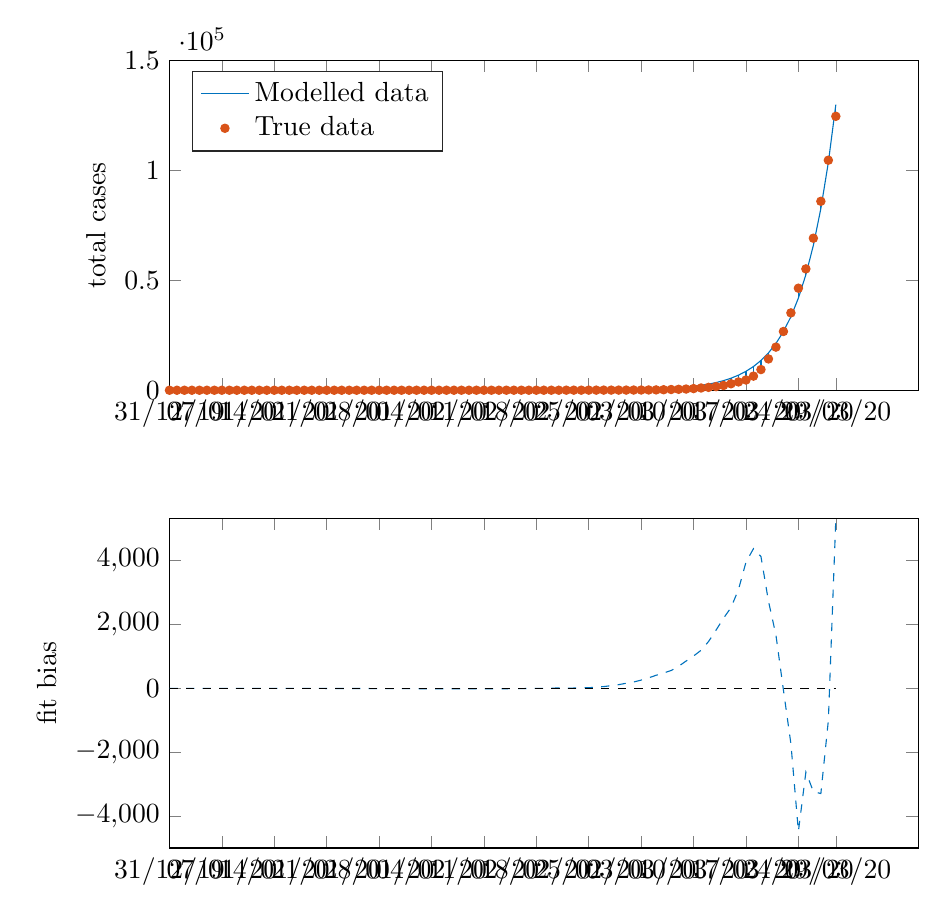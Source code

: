 % This file was created by matlab2tikz.
% Minimal pgfplots version: 1.3
%
\definecolor{mycolor1}{rgb}{0.0,0.447,0.741}%
\definecolor{mycolor2}{rgb}{0.85,0.325,0.098}%
%
\begin{tikzpicture}

\begin{axis}[%
width=9.509cm,
height=4.186cm,
at={(0cm,0cm)},
scale only axis,
xmin=0,
xmax=100,
xtick={0,7,14,21,28,35,42,49,56,63,70,77,84,89},
xticklabels={{31/12/19},{07/01/20},{14/01/20},{21/01/20},{28/01/20},{04/02/20},{11/02/20},{18/02/20},{25/02/20},{03/03/20},{10/03/20},{17/03/20},{24/03/20},{29/03/20}},
ymin=-5000,
ymax=5325,
ylabel={fit bias},
legend style={legend cell align=left,align=left,draw=white!15!black}
]
\addplot [color=mycolor1,dashed,forget plot]
  table[row sep=crcr]{%
0	0\\
1	0\\
2	0\\
3	0\\
4	0\\
5	0\\
6	0\\
7	0\\
8	0\\
9	0\\
10	0\\
11	0\\
12	0\\
13	0\\
14	0\\
15	0\\
16	0\\
17	0\\
18	0\\
19	0\\
20	0\\
21	-1\\
22	-1\\
23	-1\\
24	-1\\
25	-2\\
26	-2\\
27	-5\\
28	-5\\
29	-5\\
30	-5\\
31	-6\\
32	-7\\
33	-8\\
34	-10\\
35	-10\\
36	-10\\
37	-11\\
38	-11\\
39	-10\\
40	-10\\
41	-9\\
42	-10\\
43	-9\\
44	-9\\
45	-9\\
46	-7\\
47	-5\\
48	-3\\
49	0\\
50	4\\
51	9\\
52	14\\
53	3\\
54	12\\
55	25\\
56	22\\
57	41\\
58	58\\
59	87\\
60	118\\
61	162\\
62	201\\
63	261\\
64	331\\
65	412\\
66	483\\
67	560\\
68	693\\
69	858\\
70	1016\\
71	1194\\
72	1470\\
73	1825\\
74	2199\\
75	2532\\
76	3100\\
77	3957\\
78	4378\\
79	4132\\
80	2734\\
81	1670\\
82	-50\\
83	-1735\\
84	-4478\\
85	-2619\\
86	-3233\\
87	-3293\\
88	-1004\\
89	5325\\
};
\addplot [color=black,dashed,forget plot]
  table[row sep=crcr]{%
0	0\\
89	0\\
};
\end{axis}

\begin{axis}[%
width=9.509cm,
height=4.186cm,
at={(0cm,5.814cm)},
scale only axis,
xmin=0,
xmax=100,
xtick={0,7,14,21,28,35,42,49,56,63,70,77,84,89},
xticklabels={{31/12/19},{07/01/20},{14/01/20},{21/01/20},{28/01/20},{04/02/20},{11/02/20},{18/02/20},{25/02/20},{03/03/20},{10/03/20},{17/03/20},{24/03/20},{29/03/20}},
ymin=0,
ymax=150000,
ylabel={total cases},
legend style={at={(0.03,0.97)},anchor=north west,legend cell align=left,align=left,draw=white!15!black}
]
\addplot [color=mycolor1,solid]
  table[row sep=crcr]{%
0	0\\
1	0\\
2	0\\
3	0\\
4	0\\
5	0\\
6	0\\
7	0\\
8	0\\
9	0\\
10	0\\
11	0\\
12	0\\
13	0\\
14	0\\
15	0\\
16	0\\
17	0\\
18	0\\
19	0\\
20	0\\
21	0\\
22	0\\
23	0\\
24	0\\
25	0\\
26	0\\
27	0\\
28	0\\
29	0\\
30	0\\
31	0\\
32	0\\
33	0\\
34	1\\
35	1\\
36	1\\
37	1\\
38	1\\
39	2\\
40	2\\
41	3\\
42	3\\
43	4\\
44	5\\
45	6\\
46	8\\
47	10\\
48	12\\
49	15\\
50	19\\
51	24\\
52	30\\
53	38\\
54	47\\
55	60\\
56	75\\
57	94\\
58	117\\
59	147\\
60	184\\
61	231\\
62	290\\
63	364\\
64	456\\
65	571\\
66	716\\
67	898\\
68	1126\\
69	1412\\
70	1770\\
71	2219\\
72	2782\\
73	3488\\
74	4373\\
75	5483\\
76	6874\\
77	8618\\
78	10805\\
79	13547\\
80	16984\\
81	21294\\
82	26697\\
83	33471\\
84	41964\\
85	52612\\
86	65961\\
87	82698\\
88	103682\\
89	129990\\
};
\addlegendentry{Modelled data};

\addplot[only marks,mark=*,mark options={},mark size=1.5pt,color=mycolor2] plot table[row sep=crcr,]{%
0	0\\
1	0\\
2	0\\
3	0\\
4	0\\
5	0\\
6	0\\
7	0\\
8	0\\
9	0\\
10	0\\
11	0\\
12	0\\
13	0\\
14	0\\
15	0\\
16	0\\
17	0\\
18	0\\
19	0\\
20	0\\
21	1\\
22	1\\
23	1\\
24	1\\
25	2\\
26	2\\
27	5\\
28	5\\
29	5\\
30	5\\
31	6\\
32	7\\
33	8\\
34	11\\
35	11\\
36	11\\
37	12\\
38	12\\
39	12\\
40	12\\
41	12\\
42	13\\
43	13\\
44	14\\
45	15\\
46	15\\
47	15\\
48	15\\
49	15\\
50	15\\
51	15\\
52	16\\
53	35\\
54	35\\
55	35\\
56	53\\
57	53\\
58	59\\
59	60\\
60	66\\
61	69\\
62	89\\
63	103\\
64	125\\
65	159\\
66	233\\
67	338\\
68	433\\
69	554\\
70	754\\
71	1025\\
72	1312\\
73	1663\\
74	2174\\
75	2951\\
76	3774\\
77	4661\\
78	6427\\
79	9415\\
80	14250\\
81	19624\\
82	26747\\
83	35206\\
84	46442\\
85	55231\\
86	69194\\
87	85991\\
88	104686\\
89	124665\\
};
\addlegendentry{True data};

\addplot [color=mycolor1,solid,forget plot]
  table[row sep=crcr]{%
0	0\\
0	0\\
};
\addplot [color=mycolor1,solid,forget plot]
  table[row sep=crcr]{%
1	0\\
1	0\\
};
\addplot [color=mycolor1,solid,forget plot]
  table[row sep=crcr]{%
2	0\\
2	0\\
};
\addplot [color=mycolor1,solid,forget plot]
  table[row sep=crcr]{%
3	0\\
3	0\\
};
\addplot [color=mycolor1,solid,forget plot]
  table[row sep=crcr]{%
4	0\\
4	0\\
};
\addplot [color=mycolor1,solid,forget plot]
  table[row sep=crcr]{%
5	0\\
5	0\\
};
\addplot [color=mycolor1,solid,forget plot]
  table[row sep=crcr]{%
6	0\\
6	0\\
};
\addplot [color=mycolor1,solid,forget plot]
  table[row sep=crcr]{%
7	0\\
7	0\\
};
\addplot [color=mycolor1,solid,forget plot]
  table[row sep=crcr]{%
8	0\\
8	0\\
};
\addplot [color=mycolor1,solid,forget plot]
  table[row sep=crcr]{%
9	0\\
9	0\\
};
\addplot [color=mycolor1,solid,forget plot]
  table[row sep=crcr]{%
10	0\\
10	0\\
};
\addplot [color=mycolor1,solid,forget plot]
  table[row sep=crcr]{%
11	0\\
11	0\\
};
\addplot [color=mycolor1,solid,forget plot]
  table[row sep=crcr]{%
12	0\\
12	0\\
};
\addplot [color=mycolor1,solid,forget plot]
  table[row sep=crcr]{%
13	0\\
13	0\\
};
\addplot [color=mycolor1,solid,forget plot]
  table[row sep=crcr]{%
14	0\\
14	0\\
};
\addplot [color=mycolor1,solid,forget plot]
  table[row sep=crcr]{%
15	0\\
15	0\\
};
\addplot [color=mycolor1,solid,forget plot]
  table[row sep=crcr]{%
16	0\\
16	0\\
};
\addplot [color=mycolor1,solid,forget plot]
  table[row sep=crcr]{%
17	0\\
17	0\\
};
\addplot [color=mycolor1,solid,forget plot]
  table[row sep=crcr]{%
18	0\\
18	0\\
};
\addplot [color=mycolor1,solid,forget plot]
  table[row sep=crcr]{%
19	0\\
19	0\\
};
\addplot [color=mycolor1,solid,forget plot]
  table[row sep=crcr]{%
20	0\\
20	0\\
};
\addplot [color=mycolor1,solid,forget plot]
  table[row sep=crcr]{%
21	1\\
21	0\\
};
\addplot [color=mycolor1,solid,forget plot]
  table[row sep=crcr]{%
22	1\\
22	0\\
};
\addplot [color=mycolor1,solid,forget plot]
  table[row sep=crcr]{%
23	1\\
23	0\\
};
\addplot [color=mycolor1,solid,forget plot]
  table[row sep=crcr]{%
24	1\\
24	0\\
};
\addplot [color=mycolor1,solid,forget plot]
  table[row sep=crcr]{%
25	2\\
25	0\\
};
\addplot [color=mycolor1,solid,forget plot]
  table[row sep=crcr]{%
26	2\\
26	0\\
};
\addplot [color=mycolor1,solid,forget plot]
  table[row sep=crcr]{%
27	5\\
27	0\\
};
\addplot [color=mycolor1,solid,forget plot]
  table[row sep=crcr]{%
28	5\\
28	0\\
};
\addplot [color=mycolor1,solid,forget plot]
  table[row sep=crcr]{%
29	5\\
29	0\\
};
\addplot [color=mycolor1,solid,forget plot]
  table[row sep=crcr]{%
30	5\\
30	0\\
};
\addplot [color=mycolor1,solid,forget plot]
  table[row sep=crcr]{%
31	6\\
31	0\\
};
\addplot [color=mycolor1,solid,forget plot]
  table[row sep=crcr]{%
32	7\\
32	0\\
};
\addplot [color=mycolor1,solid,forget plot]
  table[row sep=crcr]{%
33	8\\
33	0\\
};
\addplot [color=mycolor1,solid,forget plot]
  table[row sep=crcr]{%
34	11\\
34	1\\
};
\addplot [color=mycolor1,solid,forget plot]
  table[row sep=crcr]{%
35	11\\
35	1\\
};
\addplot [color=mycolor1,solid,forget plot]
  table[row sep=crcr]{%
36	11\\
36	1\\
};
\addplot [color=mycolor1,solid,forget plot]
  table[row sep=crcr]{%
37	12\\
37	1\\
};
\addplot [color=mycolor1,solid,forget plot]
  table[row sep=crcr]{%
38	12\\
38	1\\
};
\addplot [color=mycolor1,solid,forget plot]
  table[row sep=crcr]{%
39	12\\
39	2\\
};
\addplot [color=mycolor1,solid,forget plot]
  table[row sep=crcr]{%
40	12\\
40	2\\
};
\addplot [color=mycolor1,solid,forget plot]
  table[row sep=crcr]{%
41	12\\
41	3\\
};
\addplot [color=mycolor1,solid,forget plot]
  table[row sep=crcr]{%
42	13\\
42	3\\
};
\addplot [color=mycolor1,solid,forget plot]
  table[row sep=crcr]{%
43	13\\
43	4\\
};
\addplot [color=mycolor1,solid,forget plot]
  table[row sep=crcr]{%
44	14\\
44	5\\
};
\addplot [color=mycolor1,solid,forget plot]
  table[row sep=crcr]{%
45	15\\
45	6\\
};
\addplot [color=mycolor1,solid,forget plot]
  table[row sep=crcr]{%
46	15\\
46	8\\
};
\addplot [color=mycolor1,solid,forget plot]
  table[row sep=crcr]{%
47	15\\
47	10\\
};
\addplot [color=mycolor1,solid,forget plot]
  table[row sep=crcr]{%
48	15\\
48	12\\
};
\addplot [color=mycolor1,solid,forget plot]
  table[row sep=crcr]{%
49	15\\
49	15\\
};
\addplot [color=mycolor1,solid,forget plot]
  table[row sep=crcr]{%
50	15\\
50	19\\
};
\addplot [color=mycolor1,solid,forget plot]
  table[row sep=crcr]{%
51	15\\
51	24\\
};
\addplot [color=mycolor1,solid,forget plot]
  table[row sep=crcr]{%
52	16\\
52	30\\
};
\addplot [color=mycolor1,solid,forget plot]
  table[row sep=crcr]{%
53	35\\
53	38\\
};
\addplot [color=mycolor1,solid,forget plot]
  table[row sep=crcr]{%
54	35\\
54	47\\
};
\addplot [color=mycolor1,solid,forget plot]
  table[row sep=crcr]{%
55	35\\
55	60\\
};
\addplot [color=mycolor1,solid,forget plot]
  table[row sep=crcr]{%
56	53\\
56	75\\
};
\addplot [color=mycolor1,solid,forget plot]
  table[row sep=crcr]{%
57	53\\
57	94\\
};
\addplot [color=mycolor1,solid,forget plot]
  table[row sep=crcr]{%
58	59\\
58	117\\
};
\addplot [color=mycolor1,solid,forget plot]
  table[row sep=crcr]{%
59	60\\
59	147\\
};
\addplot [color=mycolor1,solid,forget plot]
  table[row sep=crcr]{%
60	66\\
60	184\\
};
\addplot [color=mycolor1,solid,forget plot]
  table[row sep=crcr]{%
61	69\\
61	231\\
};
\addplot [color=mycolor1,solid,forget plot]
  table[row sep=crcr]{%
62	89\\
62	290\\
};
\addplot [color=mycolor1,solid,forget plot]
  table[row sep=crcr]{%
63	103\\
63	364\\
};
\addplot [color=mycolor1,solid,forget plot]
  table[row sep=crcr]{%
64	125\\
64	456\\
};
\addplot [color=mycolor1,solid,forget plot]
  table[row sep=crcr]{%
65	159\\
65	571\\
};
\addplot [color=mycolor1,solid,forget plot]
  table[row sep=crcr]{%
66	233\\
66	716\\
};
\addplot [color=mycolor1,solid,forget plot]
  table[row sep=crcr]{%
67	338\\
67	898\\
};
\addplot [color=mycolor1,solid,forget plot]
  table[row sep=crcr]{%
68	433\\
68	1126\\
};
\addplot [color=mycolor1,solid,forget plot]
  table[row sep=crcr]{%
69	554\\
69	1412\\
};
\addplot [color=mycolor1,solid,forget plot]
  table[row sep=crcr]{%
70	754\\
70	1770\\
};
\addplot [color=mycolor1,solid,forget plot]
  table[row sep=crcr]{%
71	1025\\
71	2219\\
};
\addplot [color=mycolor1,solid,forget plot]
  table[row sep=crcr]{%
72	1312\\
72	2782\\
};
\addplot [color=mycolor1,solid,forget plot]
  table[row sep=crcr]{%
73	1663\\
73	3488\\
};
\addplot [color=mycolor1,solid,forget plot]
  table[row sep=crcr]{%
74	2174\\
74	4373\\
};
\addplot [color=mycolor1,solid,forget plot]
  table[row sep=crcr]{%
75	2951\\
75	5483\\
};
\addplot [color=mycolor1,solid,forget plot]
  table[row sep=crcr]{%
76	3774\\
76	6874\\
};
\addplot [color=mycolor1,solid,forget plot]
  table[row sep=crcr]{%
77	4661\\
77	8618\\
};
\addplot [color=mycolor1,solid,forget plot]
  table[row sep=crcr]{%
78	6427\\
78	10805\\
};
\addplot [color=mycolor1,solid,forget plot]
  table[row sep=crcr]{%
79	9415\\
79	13547\\
};
\addplot [color=mycolor1,solid,forget plot]
  table[row sep=crcr]{%
80	14250\\
80	16984\\
};
\addplot [color=mycolor1,solid,forget plot]
  table[row sep=crcr]{%
81	19624\\
81	21294\\
};
\addplot [color=mycolor1,solid,forget plot]
  table[row sep=crcr]{%
82	26747\\
82	26697\\
};
\addplot [color=mycolor1,solid,forget plot]
  table[row sep=crcr]{%
83	35206\\
83	33471\\
};
\addplot [color=mycolor1,solid,forget plot]
  table[row sep=crcr]{%
84	46442\\
84	41964\\
};
\addplot [color=mycolor1,solid,forget plot]
  table[row sep=crcr]{%
85	55231\\
85	52612\\
};
\addplot [color=mycolor1,solid,forget plot]
  table[row sep=crcr]{%
86	69194\\
86	65961\\
};
\addplot [color=mycolor1,solid,forget plot]
  table[row sep=crcr]{%
87	85991\\
87	82698\\
};
\addplot [color=mycolor1,solid,forget plot]
  table[row sep=crcr]{%
88	104686\\
88	103682\\
};
\addplot [color=mycolor1,solid,forget plot]
  table[row sep=crcr]{%
89	124665\\
89	129990\\
};
\end{axis}
\end{tikzpicture}%